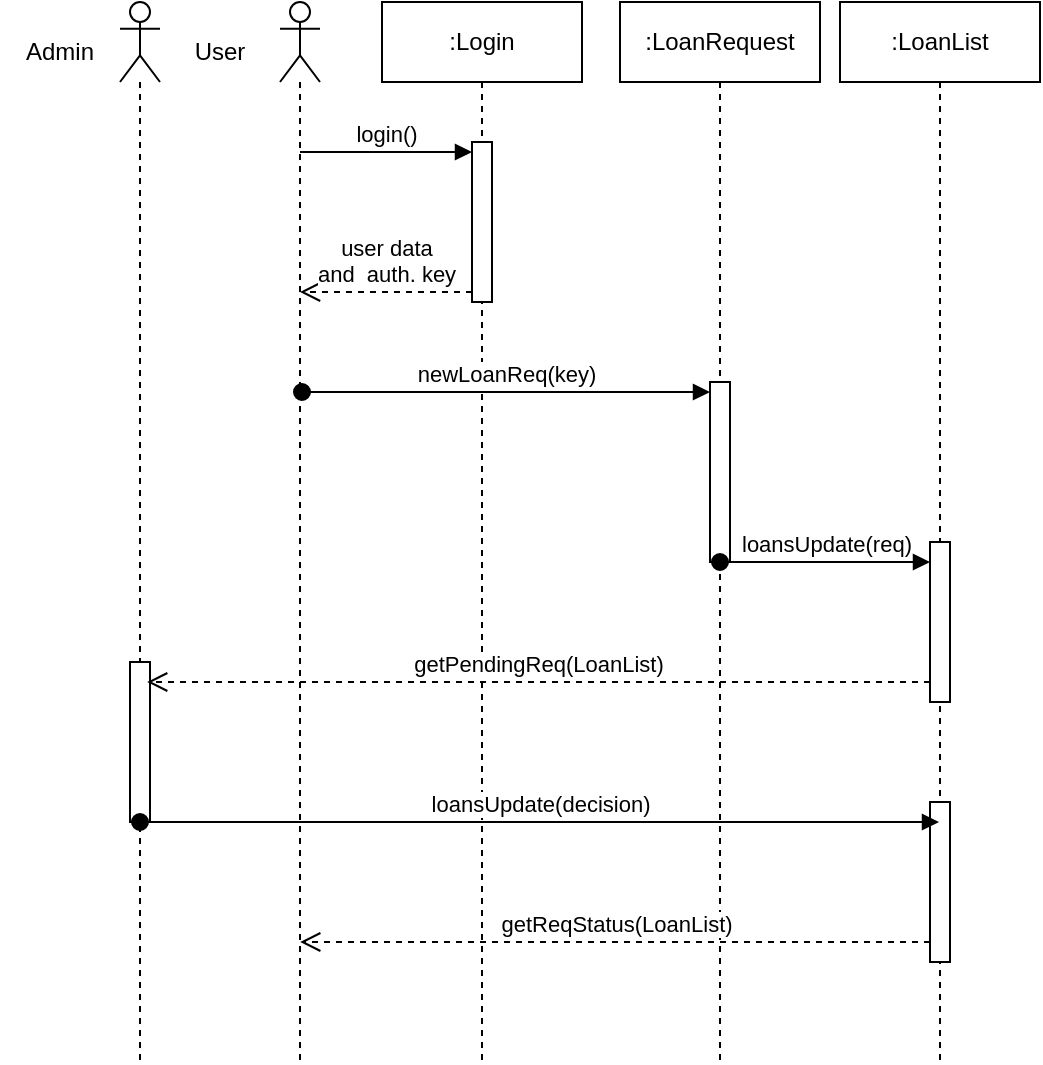 <mxfile version="28.0.7">
  <diagram name="Pagina-1" id="WjTUN3KD0NlVGQAg6tuH">
    <mxGraphModel dx="103" dy="600" grid="1" gridSize="10" guides="1" tooltips="1" connect="1" arrows="1" fold="1" page="1" pageScale="1" pageWidth="827" pageHeight="1169" math="0" shadow="0">
      <root>
        <mxCell id="0" />
        <mxCell id="1" parent="0" />
        <mxCell id="fUpIjNEKh-ToNN0CDDjo-92" value="" style="shape=umlLifeline;perimeter=lifelinePerimeter;whiteSpace=wrap;html=1;container=1;dropTarget=0;collapsible=0;recursiveResize=0;outlineConnect=0;portConstraint=eastwest;newEdgeStyle={&quot;curved&quot;:0,&quot;rounded&quot;:0};participant=umlActor;" vertex="1" parent="1">
          <mxGeometry x="1140" y="680" width="20" height="530" as="geometry" />
        </mxCell>
        <mxCell id="fUpIjNEKh-ToNN0CDDjo-94" value=":Login" style="shape=umlLifeline;perimeter=lifelinePerimeter;whiteSpace=wrap;html=1;container=1;dropTarget=0;collapsible=0;recursiveResize=0;outlineConnect=0;portConstraint=eastwest;newEdgeStyle={&quot;curved&quot;:0,&quot;rounded&quot;:0};" vertex="1" parent="1">
          <mxGeometry x="1191" y="680" width="100" height="530" as="geometry" />
        </mxCell>
        <mxCell id="fUpIjNEKh-ToNN0CDDjo-102" value="" style="html=1;points=[[0,0,0,0,5],[0,1,0,0,-5],[1,0,0,0,5],[1,1,0,0,-5]];perimeter=orthogonalPerimeter;outlineConnect=0;targetShapes=umlLifeline;portConstraint=eastwest;newEdgeStyle={&quot;curved&quot;:0,&quot;rounded&quot;:0};" vertex="1" parent="fUpIjNEKh-ToNN0CDDjo-94">
          <mxGeometry x="45" y="70" width="10" height="80" as="geometry" />
        </mxCell>
        <mxCell id="fUpIjNEKh-ToNN0CDDjo-106" value="newLoanReq(key)" style="html=1;verticalAlign=bottom;startArrow=oval;endArrow=block;startSize=8;curved=0;rounded=0;entryX=0;entryY=0;entryDx=0;entryDy=5;" edge="1" target="fUpIjNEKh-ToNN0CDDjo-105" parent="fUpIjNEKh-ToNN0CDDjo-94">
          <mxGeometry relative="1" as="geometry">
            <mxPoint x="-40" y="195" as="sourcePoint" />
          </mxGeometry>
        </mxCell>
        <mxCell id="fUpIjNEKh-ToNN0CDDjo-97" value=":LoanRequest" style="shape=umlLifeline;perimeter=lifelinePerimeter;whiteSpace=wrap;html=1;container=1;dropTarget=0;collapsible=0;recursiveResize=0;outlineConnect=0;portConstraint=eastwest;newEdgeStyle={&quot;curved&quot;:0,&quot;rounded&quot;:0};" vertex="1" parent="1">
          <mxGeometry x="1310" y="680" width="100" height="530" as="geometry" />
        </mxCell>
        <mxCell id="fUpIjNEKh-ToNN0CDDjo-105" value="" style="html=1;points=[[0,0,0,0,5],[0,1,0,0,-5],[1,0,0,0,5],[1,1,0,0,-5]];perimeter=orthogonalPerimeter;outlineConnect=0;targetShapes=umlLifeline;portConstraint=eastwest;newEdgeStyle={&quot;curved&quot;:0,&quot;rounded&quot;:0};" vertex="1" parent="fUpIjNEKh-ToNN0CDDjo-97">
          <mxGeometry x="45" y="190" width="10" height="90" as="geometry" />
        </mxCell>
        <mxCell id="fUpIjNEKh-ToNN0CDDjo-98" value=":LoanList" style="shape=umlLifeline;perimeter=lifelinePerimeter;whiteSpace=wrap;html=1;container=1;dropTarget=0;collapsible=0;recursiveResize=0;outlineConnect=0;portConstraint=eastwest;newEdgeStyle={&quot;curved&quot;:0,&quot;rounded&quot;:0};" vertex="1" parent="1">
          <mxGeometry x="1420" y="680" width="100" height="530" as="geometry" />
        </mxCell>
        <mxCell id="fUpIjNEKh-ToNN0CDDjo-112" value="" style="html=1;points=[[0,0,0,0,5],[0,1,0,0,-5],[1,0,0,0,5],[1,1,0,0,-5]];perimeter=orthogonalPerimeter;outlineConnect=0;targetShapes=umlLifeline;portConstraint=eastwest;newEdgeStyle={&quot;curved&quot;:0,&quot;rounded&quot;:0};" vertex="1" parent="fUpIjNEKh-ToNN0CDDjo-98">
          <mxGeometry x="45" y="270" width="10" height="80" as="geometry" />
        </mxCell>
        <mxCell id="fUpIjNEKh-ToNN0CDDjo-116" value="" style="html=1;points=[[0,0,0,0,5],[0,1,0,0,-5],[1,0,0,0,5],[1,1,0,0,-5]];perimeter=orthogonalPerimeter;outlineConnect=0;targetShapes=umlLifeline;portConstraint=eastwest;newEdgeStyle={&quot;curved&quot;:0,&quot;rounded&quot;:0};" vertex="1" parent="fUpIjNEKh-ToNN0CDDjo-98">
          <mxGeometry x="45" y="400" width="10" height="80" as="geometry" />
        </mxCell>
        <mxCell id="fUpIjNEKh-ToNN0CDDjo-103" value="login()" style="html=1;verticalAlign=bottom;endArrow=block;curved=0;rounded=0;entryX=0;entryY=0;entryDx=0;entryDy=5;" edge="1" target="fUpIjNEKh-ToNN0CDDjo-102" parent="1" source="fUpIjNEKh-ToNN0CDDjo-92">
          <mxGeometry x="0.001" relative="1" as="geometry">
            <mxPoint x="1161" y="755" as="sourcePoint" />
            <mxPoint as="offset" />
          </mxGeometry>
        </mxCell>
        <mxCell id="fUpIjNEKh-ToNN0CDDjo-104" value="user data &lt;br&gt;and&amp;nbsp; auth. key" style="html=1;verticalAlign=bottom;endArrow=open;dashed=1;endSize=8;curved=0;rounded=0;exitX=0;exitY=1;exitDx=0;exitDy=-5;" edge="1" source="fUpIjNEKh-ToNN0CDDjo-102" parent="1" target="fUpIjNEKh-ToNN0CDDjo-92">
          <mxGeometry x="0.004" relative="1" as="geometry">
            <mxPoint x="1161" y="825" as="targetPoint" />
            <mxPoint as="offset" />
          </mxGeometry>
        </mxCell>
        <mxCell id="fUpIjNEKh-ToNN0CDDjo-108" value="loansUpdate(req)" style="html=1;verticalAlign=bottom;startArrow=oval;startFill=1;endArrow=block;startSize=8;curved=0;rounded=0;" edge="1" parent="1">
          <mxGeometry x="0.008" width="60" relative="1" as="geometry">
            <mxPoint x="1360" y="960" as="sourcePoint" />
            <mxPoint x="1465" y="960" as="targetPoint" />
            <mxPoint as="offset" />
          </mxGeometry>
        </mxCell>
        <mxCell id="fUpIjNEKh-ToNN0CDDjo-109" value="" style="shape=umlLifeline;perimeter=lifelinePerimeter;whiteSpace=wrap;html=1;container=1;dropTarget=0;collapsible=0;recursiveResize=0;outlineConnect=0;portConstraint=eastwest;newEdgeStyle={&quot;curved&quot;:0,&quot;rounded&quot;:0};participant=umlActor;" vertex="1" parent="1">
          <mxGeometry x="1060" y="680" width="20" height="530" as="geometry" />
        </mxCell>
        <mxCell id="fUpIjNEKh-ToNN0CDDjo-114" value="" style="html=1;points=[[0,0,0,0,5],[0,1,0,0,-5],[1,0,0,0,5],[1,1,0,0,-5]];perimeter=orthogonalPerimeter;outlineConnect=0;targetShapes=umlLifeline;portConstraint=eastwest;newEdgeStyle={&quot;curved&quot;:0,&quot;rounded&quot;:0};" vertex="1" parent="fUpIjNEKh-ToNN0CDDjo-109">
          <mxGeometry x="5" y="330" width="10" height="80" as="geometry" />
        </mxCell>
        <mxCell id="fUpIjNEKh-ToNN0CDDjo-110" value="User" style="text;html=1;align=center;verticalAlign=middle;whiteSpace=wrap;rounded=0;" vertex="1" parent="1">
          <mxGeometry x="1080" y="690" width="60" height="30" as="geometry" />
        </mxCell>
        <mxCell id="fUpIjNEKh-ToNN0CDDjo-111" value="Admin" style="text;html=1;align=center;verticalAlign=middle;whiteSpace=wrap;rounded=0;" vertex="1" parent="1">
          <mxGeometry x="1000" y="690" width="60" height="30" as="geometry" />
        </mxCell>
        <mxCell id="fUpIjNEKh-ToNN0CDDjo-113" value="getPendingReq(LoanList)" style="html=1;verticalAlign=bottom;endArrow=open;dashed=1;endSize=8;curved=0;rounded=0;entryX=0.679;entryY=0.547;entryDx=0;entryDy=0;entryPerimeter=0;" edge="1" parent="1">
          <mxGeometry x="0.001" relative="1" as="geometry">
            <mxPoint x="1465" y="1020.0" as="sourcePoint" />
            <mxPoint x="1073.58" y="1020.0" as="targetPoint" />
            <mxPoint as="offset" />
          </mxGeometry>
        </mxCell>
        <mxCell id="fUpIjNEKh-ToNN0CDDjo-115" value="loansUpdate(decision)" style="html=1;verticalAlign=bottom;startArrow=oval;startFill=1;endArrow=block;startSize=8;curved=0;rounded=0;" edge="1" parent="1" target="fUpIjNEKh-ToNN0CDDjo-98">
          <mxGeometry width="60" relative="1" as="geometry">
            <mxPoint x="1070" y="1090" as="sourcePoint" />
            <mxPoint x="1130" y="1090" as="targetPoint" />
          </mxGeometry>
        </mxCell>
        <mxCell id="fUpIjNEKh-ToNN0CDDjo-117" value="getReqStatus(LoanList)" style="html=1;verticalAlign=bottom;endArrow=open;dashed=1;endSize=8;curved=0;rounded=0;" edge="1" parent="1">
          <mxGeometry x="0.001" relative="1" as="geometry">
            <mxPoint x="1465" y="1150" as="sourcePoint" />
            <mxPoint x="1150.1" y="1150" as="targetPoint" />
            <mxPoint as="offset" />
          </mxGeometry>
        </mxCell>
      </root>
    </mxGraphModel>
  </diagram>
</mxfile>
